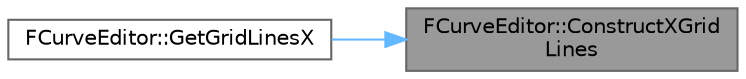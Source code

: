 digraph "FCurveEditor::ConstructXGridLines"
{
 // INTERACTIVE_SVG=YES
 // LATEX_PDF_SIZE
  bgcolor="transparent";
  edge [fontname=Helvetica,fontsize=10,labelfontname=Helvetica,labelfontsize=10];
  node [fontname=Helvetica,fontsize=10,shape=box,height=0.2,width=0.4];
  rankdir="RL";
  Node1 [id="Node000001",label="FCurveEditor::ConstructXGrid\lLines",height=0.2,width=0.4,color="gray40", fillcolor="grey60", style="filled", fontcolor="black",tooltip="Construct grid lines along the current display frame rate or time-base."];
  Node1 -> Node2 [id="edge1_Node000001_Node000002",dir="back",color="steelblue1",style="solid",tooltip=" "];
  Node2 [id="Node000002",label="FCurveEditor::GetGridLinesX",height=0.2,width=0.4,color="grey40", fillcolor="white", style="filled",URL="$da/dcc/classFCurveEditor.html#a76e5561af19ef1893e49a5eddccc9998",tooltip="Called by SCurveEditorPanel to determine where to draw grid lines along the X-axis."];
}
